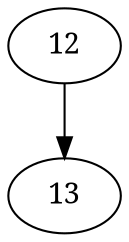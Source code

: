 digraph {

edge[fontname="SimSun",fontcolor=red];
node[fontname="SimSun",size="20,20"];

12->13;

}
